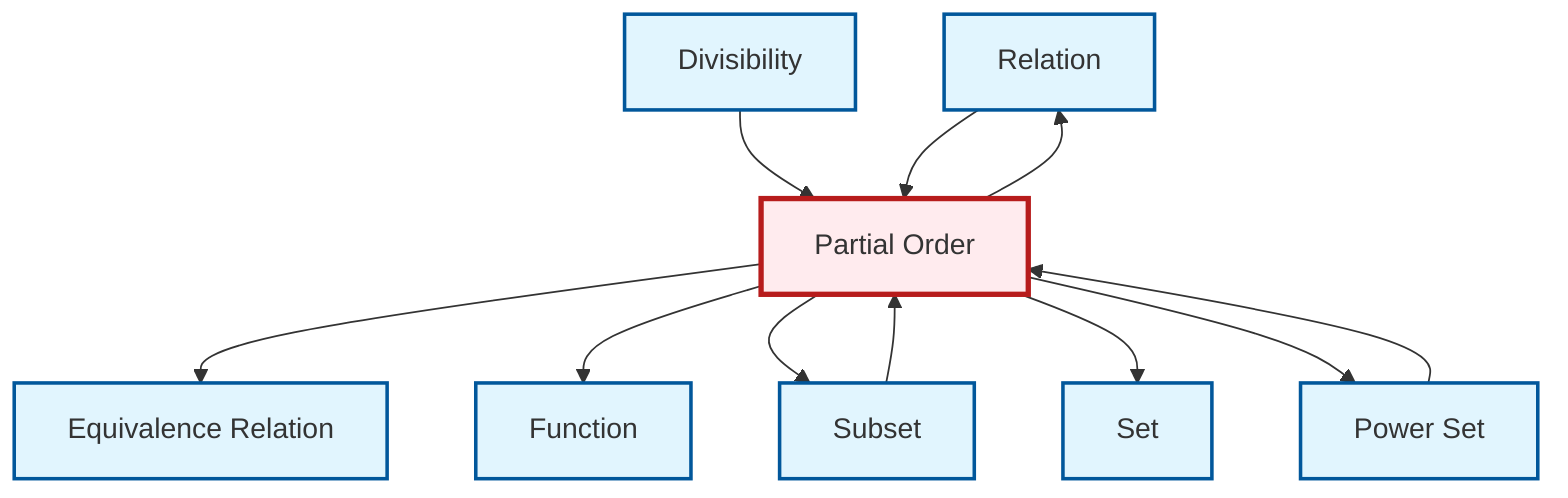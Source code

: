 graph TD
    classDef definition fill:#e1f5fe,stroke:#01579b,stroke-width:2px
    classDef theorem fill:#f3e5f5,stroke:#4a148c,stroke-width:2px
    classDef axiom fill:#fff3e0,stroke:#e65100,stroke-width:2px
    classDef example fill:#e8f5e9,stroke:#1b5e20,stroke-width:2px
    classDef current fill:#ffebee,stroke:#b71c1c,stroke-width:3px
    def-equivalence-relation["Equivalence Relation"]:::definition
    def-relation["Relation"]:::definition
    def-power-set["Power Set"]:::definition
    def-set["Set"]:::definition
    def-divisibility["Divisibility"]:::definition
    def-subset["Subset"]:::definition
    def-partial-order["Partial Order"]:::definition
    def-function["Function"]:::definition
    def-divisibility --> def-partial-order
    def-partial-order --> def-relation
    def-relation --> def-partial-order
    def-partial-order --> def-equivalence-relation
    def-partial-order --> def-function
    def-partial-order --> def-subset
    def-subset --> def-partial-order
    def-partial-order --> def-set
    def-partial-order --> def-power-set
    def-power-set --> def-partial-order
    class def-partial-order current